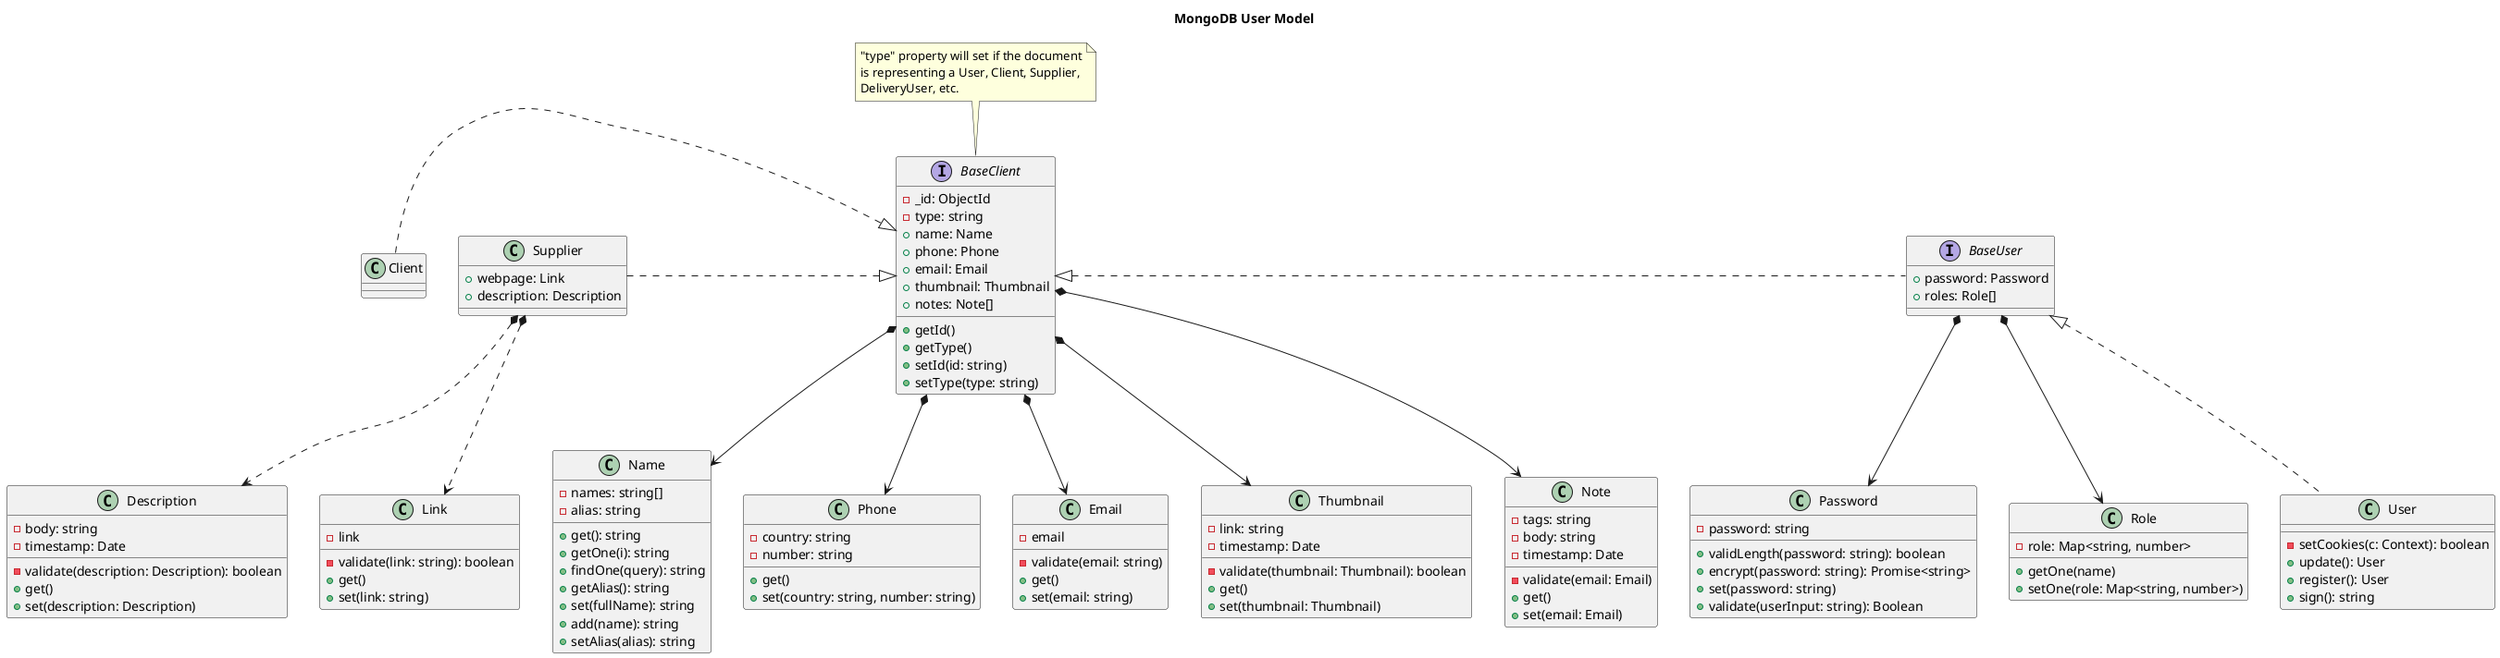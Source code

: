 @startuml

title MongoDB User Model

interface BaseClient {
    - _id: ObjectId
    - type: string
    + name: Name
    + phone: Phone
    + email: Email
    + thumbnail: Thumbnail
    + notes: Note[]
    + getId()
    + getType()
    + setId(id: string)
    + setType(type: string)
}

' interface BaseUser extends BaseClient
interface BaseUser {
    + password: Password
    + roles: Role[]
}

' class Client implements BaseClient
class Client {

}

' class User implements BaseUser
class User {
    - setCookies(c: Context): boolean
    + update(): User
    + register(): User
    + sign(): string
}

' class Supplier implements BaseClient
class Supplier {
    + webpage: Link
    + description: Description
}

' :: TINY OBJECTS ::

class Password {
    - password: string
    + validLength(password: string): boolean
    + encrypt(password: string): Promise<string>
    + set(password: string)
    + validate(userInput: string): Boolean
}

class Role {
    - role: Map<string, number>
    + getOne(name)
    + setOne(role: Map<string, number>)
}

class Name {
    - names: string[]
    - alias: string
    + get(): string
    + getOne(i): string
    + findOne(query): string
    + getAlias(): string
    + set(fullName): string
    + add(name): string
    + setAlias(alias): string
}

class Phone {
    - country: string
    - number: string
    + get()
    + set(country: string, number: string)
}

class Email {
    - email
    - validate(email: string)
    + get()
    + set(email: string)
}

class Description {
    - body: string
    - timestamp: Date
    - validate(description: Description): boolean
    + get()
    + set(description: Description)
}

class Thumbnail {
    - link: string
    - timestamp: Date
    - validate(thumbnail: Thumbnail): boolean
    + get()
    + set(thumbnail: Thumbnail)
}

class Note {
    - tags: string
    - body: string
    - timestamp: Date
    - validate(email: Email)
    + get()
    + set(email: Email)
}

class Link {
    - link
    - validate(link: string): boolean
    + get()
    + set(link: string)
}

' Inherit (interfaces). For classes,
' remember: ClasePadre <|-- ClaseHija
BaseClient <|.r. BaseUser
BaseUser <|.. User
BaseClient <|.l. Supplier
BaseClient <|.l. Client

' Composition
BaseClient *--> Name
BaseClient *--> Phone
BaseClient *--> Email
BaseClient *--> Thumbnail
BaseClient *--> Note
Supplier *..> Link
Supplier *..> Description
BaseUser *--> Password
BaseUser *--> Role

' Notes
note top of BaseClient
"type" property will set if the document
is representing a User, Client, Supplier,
DeliveryUser, etc.
endnote

@enduml